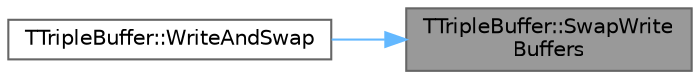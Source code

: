 digraph "TTripleBuffer::SwapWriteBuffers"
{
 // INTERACTIVE_SVG=YES
 // LATEX_PDF_SIZE
  bgcolor="transparent";
  edge [fontname=Helvetica,fontsize=10,labelfontname=Helvetica,labelfontsize=10];
  node [fontname=Helvetica,fontsize=10,shape=box,height=0.2,width=0.4];
  rankdir="RL";
  Node1 [id="Node000001",label="TTripleBuffer::SwapWrite\lBuffers",height=0.2,width=0.4,color="gray40", fillcolor="grey60", style="filled", fontcolor="black",tooltip="Swap a new write buffer (makes current write buffer available for reading)."];
  Node1 -> Node2 [id="edge1_Node000001_Node000002",dir="back",color="steelblue1",style="solid",tooltip=" "];
  Node2 [id="Node000002",label="TTripleBuffer::WriteAndSwap",height=0.2,width=0.4,color="grey40", fillcolor="white", style="filled",URL="$d1/d21/classTTripleBuffer.html#afe6f2368b2d48ef1752f6f5b5fccfa5b",tooltip="Convenience method for writing the latest buffer and fetching a new one."];
}
